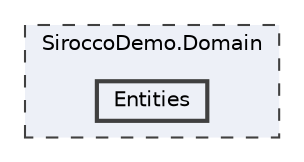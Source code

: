 digraph "SiroccoDemo.Domain/Entities"
{
 // LATEX_PDF_SIZE
  bgcolor="transparent";
  edge [fontname=Helvetica,fontsize=10,labelfontname=Helvetica,labelfontsize=10];
  node [fontname=Helvetica,fontsize=10,shape=box,height=0.2,width=0.4];
  compound=true
  subgraph clusterdir_318f878e192cdc1dfdb4b79cdb838bbe {
    graph [ bgcolor="#edf0f7", pencolor="grey25", label="SiroccoDemo.Domain", fontname=Helvetica,fontsize=10 style="filled,dashed", URL="dir_318f878e192cdc1dfdb4b79cdb838bbe.html",tooltip=""]
  dir_d61906fcdb693aeb247ba3c52a5dafa8 [label="Entities", fillcolor="#edf0f7", color="grey25", style="filled,bold", URL="dir_d61906fcdb693aeb247ba3c52a5dafa8.html",tooltip=""];
  }
}

